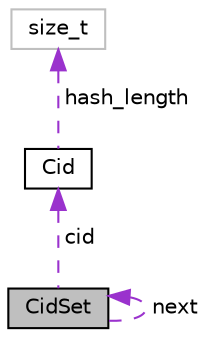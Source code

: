 digraph "CidSet"
{
  edge [fontname="Helvetica",fontsize="10",labelfontname="Helvetica",labelfontsize="10"];
  node [fontname="Helvetica",fontsize="10",shape=record];
  Node1 [label="CidSet",height=0.2,width=0.4,color="black", fillcolor="grey75", style="filled", fontcolor="black"];
  Node1 -> Node1 [dir="back",color="darkorchid3",fontsize="10",style="dashed",label=" next" ,fontname="Helvetica"];
  Node2 -> Node1 [dir="back",color="darkorchid3",fontsize="10",style="dashed",label=" cid" ,fontname="Helvetica"];
  Node2 [label="Cid",height=0.2,width=0.4,color="black", fillcolor="white", style="filled",URL="$struct_cid.html"];
  Node3 -> Node2 [dir="back",color="darkorchid3",fontsize="10",style="dashed",label=" hash_length" ,fontname="Helvetica"];
  Node3 [label="size_t",height=0.2,width=0.4,color="grey75", fillcolor="white", style="filled"];
}
